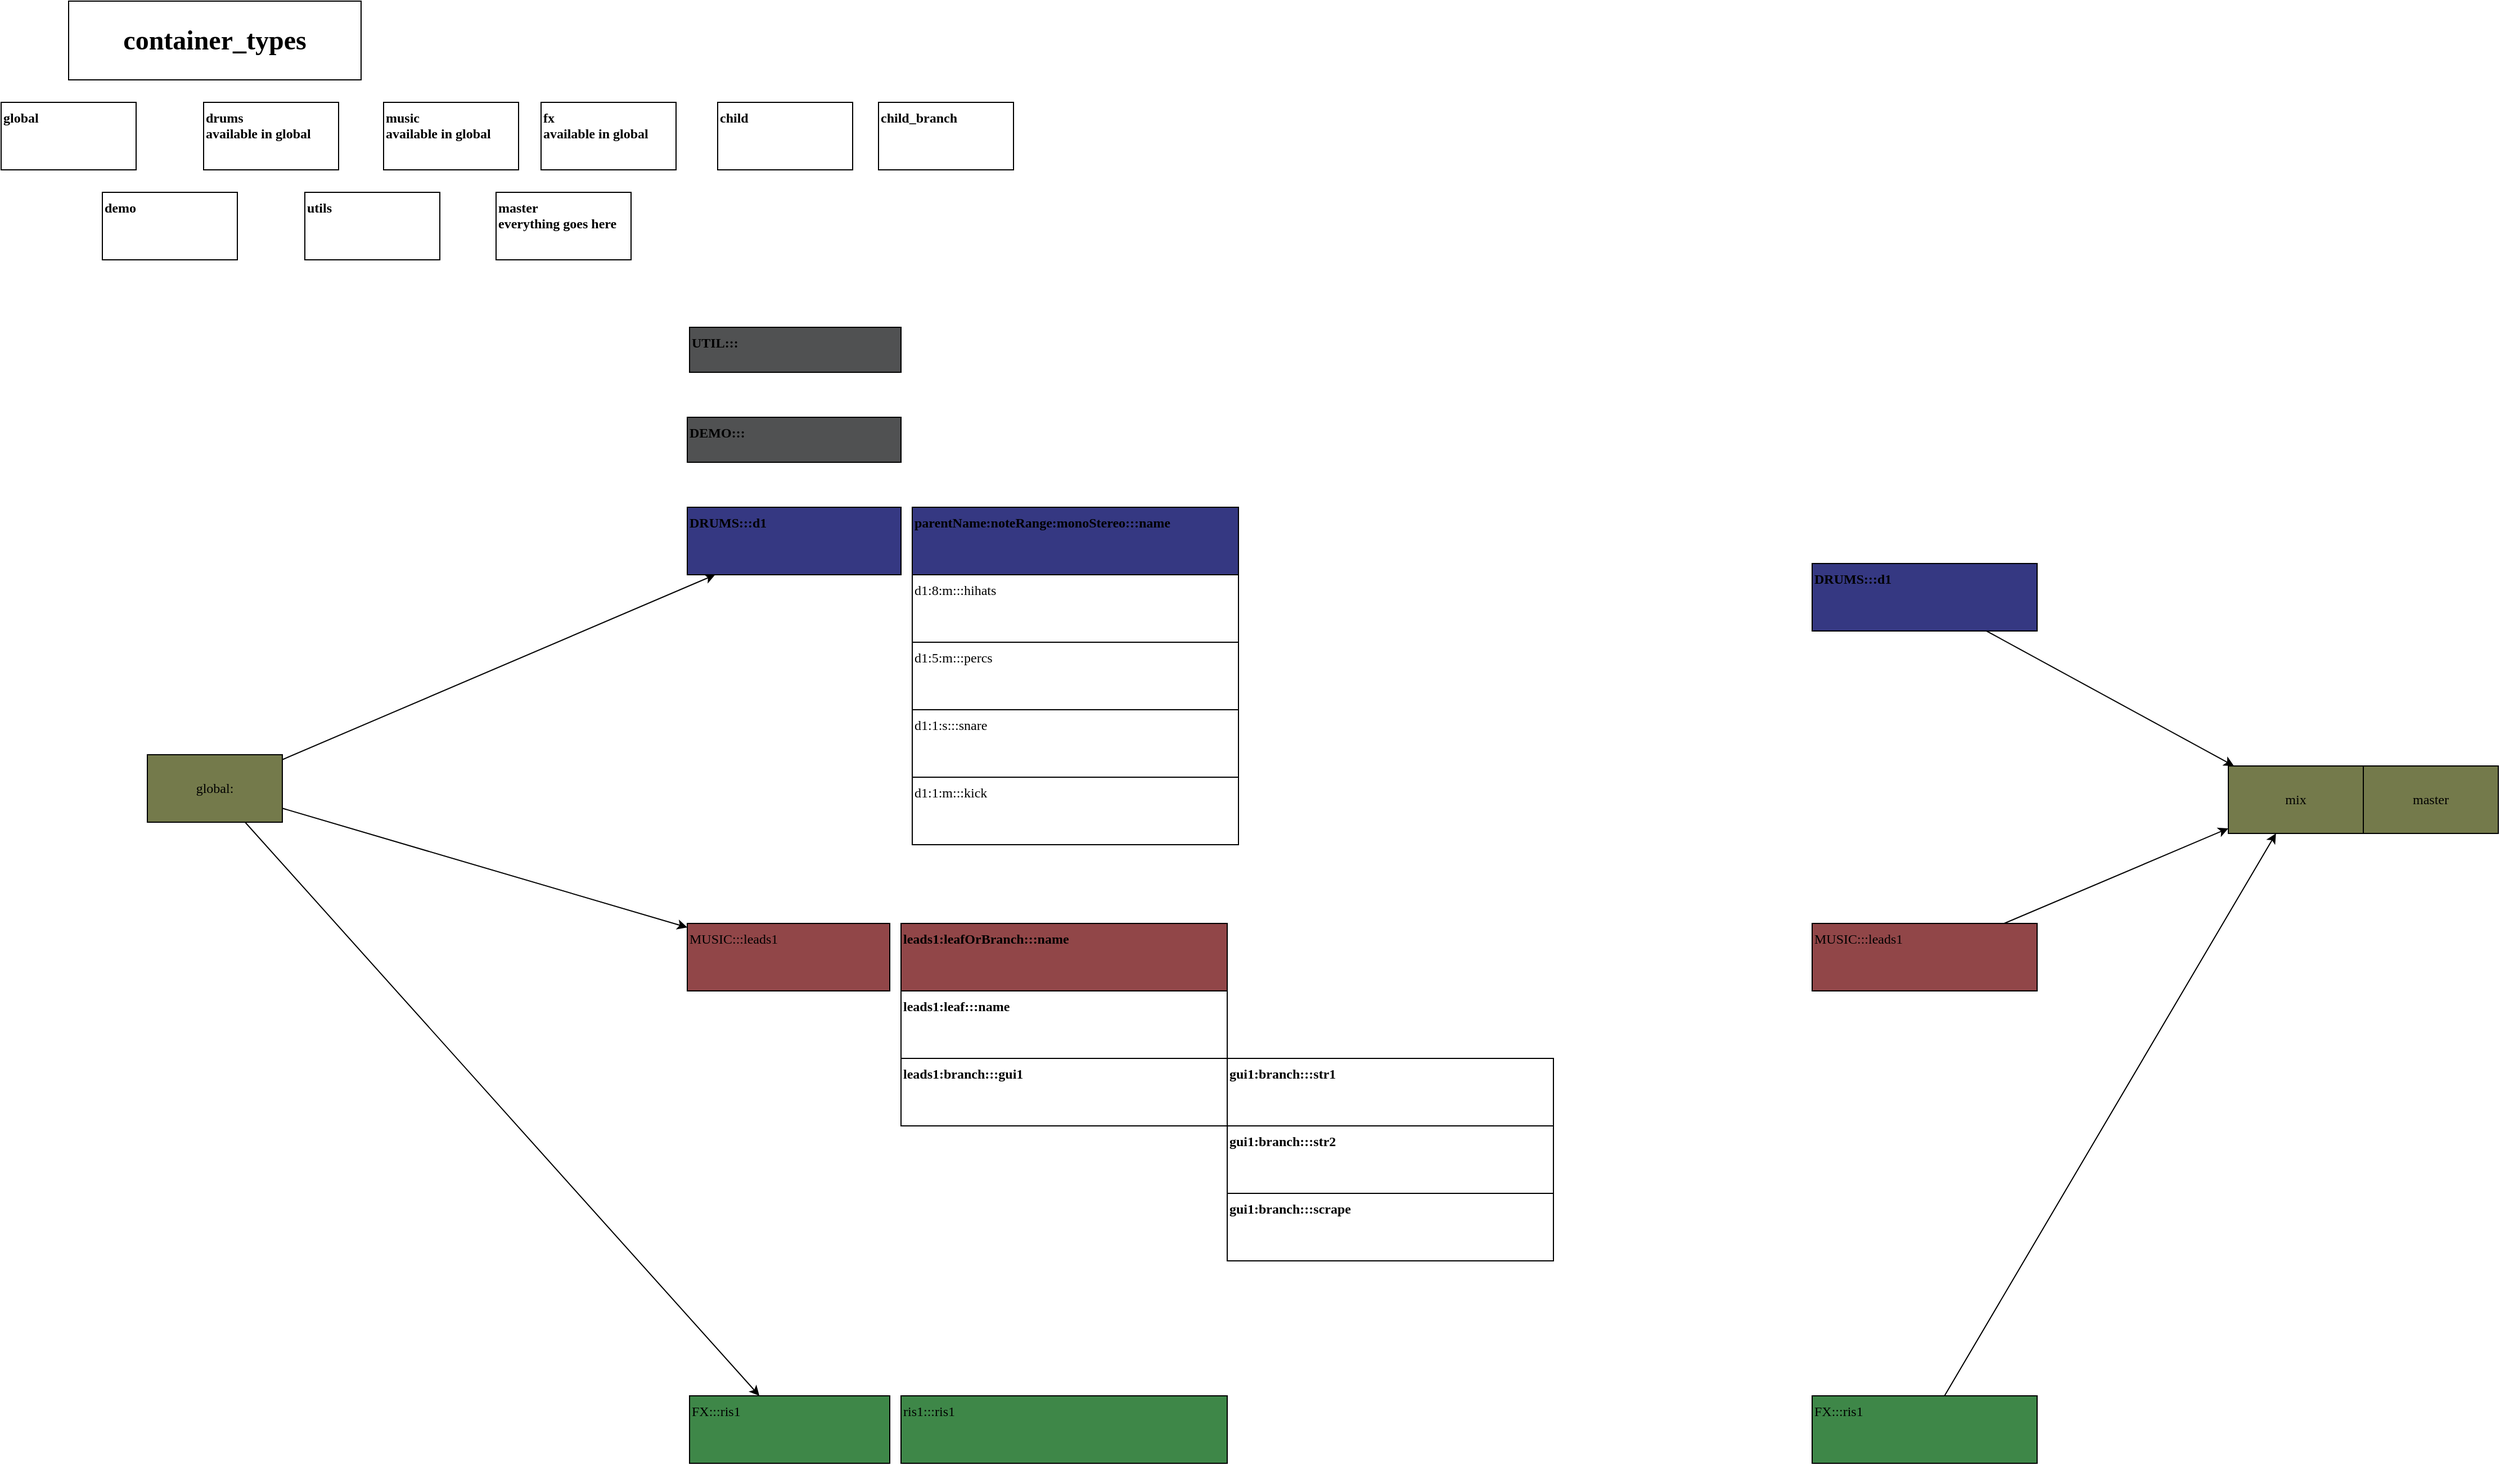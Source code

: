 <mxfile version="13.0.3" type="device"><diagram id="mtc8eaEae0sWoPeDPJJ-" name="Page-1"><mxGraphModel dx="1475" dy="1147" grid="1" gridSize="10" guides="1" tooltips="1" connect="1" arrows="1" fold="1" page="1" pageScale="1" pageWidth="827" pageHeight="1169" math="0" shadow="0"><root><mxCell id="0"/><mxCell id="1" parent="0"/><mxCell id="aAev9IlrkCsqbLZryOJ2-7" style="rounded=0;orthogonalLoop=1;jettySize=auto;html=1;align=left;verticalAlign=top;fontFamily=Lucida Console;" edge="1" parent="1" source="aAev9IlrkCsqbLZryOJ2-1" target="aAev9IlrkCsqbLZryOJ2-2"><mxGeometry relative="1" as="geometry"/></mxCell><mxCell id="aAev9IlrkCsqbLZryOJ2-8" style="edgeStyle=none;rounded=0;orthogonalLoop=1;jettySize=auto;html=1;align=left;verticalAlign=top;fontFamily=Lucida Console;" edge="1" parent="1" source="aAev9IlrkCsqbLZryOJ2-1" target="aAev9IlrkCsqbLZryOJ2-3"><mxGeometry relative="1" as="geometry"/></mxCell><mxCell id="aAev9IlrkCsqbLZryOJ2-9" style="edgeStyle=none;rounded=0;orthogonalLoop=1;jettySize=auto;html=1;align=left;verticalAlign=top;fontFamily=Lucida Console;" edge="1" parent="1" source="aAev9IlrkCsqbLZryOJ2-1" target="aAev9IlrkCsqbLZryOJ2-4"><mxGeometry relative="1" as="geometry"/></mxCell><mxCell id="aAev9IlrkCsqbLZryOJ2-1" value="global:" style="rounded=0;whiteSpace=wrap;html=1;fontFamily=Lucida Console;fillColor=#747A4B;" vertex="1" parent="1"><mxGeometry x="200" y="700" width="120" height="60" as="geometry"/></mxCell><mxCell id="aAev9IlrkCsqbLZryOJ2-2" value="&lt;b&gt;DRUMS:::d1&lt;/b&gt;" style="rounded=0;whiteSpace=wrap;html=1;align=left;verticalAlign=top;fontFamily=Lucida Console;fillColor=#353882;" vertex="1" parent="1"><mxGeometry x="680" y="480" width="190" height="60" as="geometry"/></mxCell><mxCell id="aAev9IlrkCsqbLZryOJ2-3" value="MUSIC:::leads1" style="rounded=0;whiteSpace=wrap;html=1;align=left;verticalAlign=top;fontFamily=Lucida Console;fillColor=#914648;" vertex="1" parent="1"><mxGeometry x="680" y="850" width="180" height="60" as="geometry"/></mxCell><mxCell id="aAev9IlrkCsqbLZryOJ2-4" value="FX:::ris1" style="rounded=0;whiteSpace=wrap;html=1;align=left;verticalAlign=top;fontFamily=Lucida Console;fillColor=#3E8748;" vertex="1" parent="1"><mxGeometry x="682" y="1270" width="178" height="60" as="geometry"/></mxCell><mxCell id="aAev9IlrkCsqbLZryOJ2-6" value="&lt;b&gt;parentName:noteRange:monoStereo:::name&lt;br&gt;&lt;/b&gt;" style="rounded=0;whiteSpace=wrap;html=1;align=left;verticalAlign=top;fontFamily=Lucida Console;" vertex="1" parent="1"><mxGeometry x="880" y="480" width="290" height="60" as="geometry"/></mxCell><mxCell id="aAev9IlrkCsqbLZryOJ2-11" value="d1:8:m:::hihats" style="rounded=0;whiteSpace=wrap;html=1;align=left;verticalAlign=top;fontFamily=Lucida Console;" vertex="1" parent="1"><mxGeometry x="880" y="540" width="290" height="60" as="geometry"/></mxCell><mxCell id="aAev9IlrkCsqbLZryOJ2-12" value="&lt;b&gt;leads1:leafOrBranch:::name&lt;/b&gt;" style="rounded=0;whiteSpace=wrap;html=1;align=left;verticalAlign=top;fontFamily=Lucida Console;fillColor=#914648;" vertex="1" parent="1"><mxGeometry x="870" y="850" width="290" height="60" as="geometry"/></mxCell><mxCell id="aAev9IlrkCsqbLZryOJ2-13" value="&lt;h1&gt;container_types&lt;/h1&gt;" style="rounded=0;whiteSpace=wrap;html=1;fontFamily=Lucida Console;" vertex="1" parent="1"><mxGeometry x="130" y="30" width="260" height="70" as="geometry"/></mxCell><mxCell id="aAev9IlrkCsqbLZryOJ2-14" value="&lt;b&gt;drums&lt;br&gt;available in global&lt;br&gt;&lt;/b&gt;" style="rounded=0;whiteSpace=wrap;html=1;align=left;verticalAlign=top;fontFamily=Lucida Console;" vertex="1" parent="1"><mxGeometry x="250" y="120" width="120" height="60" as="geometry"/></mxCell><mxCell id="aAev9IlrkCsqbLZryOJ2-15" value="&lt;b&gt;music&lt;br&gt;&lt;/b&gt;&lt;b&gt;available in global&lt;/b&gt;&lt;b&gt;&lt;br&gt;&lt;/b&gt;" style="rounded=0;whiteSpace=wrap;html=1;align=left;verticalAlign=top;fontFamily=Lucida Console;" vertex="1" parent="1"><mxGeometry x="410" y="120" width="120" height="60" as="geometry"/></mxCell><mxCell id="aAev9IlrkCsqbLZryOJ2-16" value="&lt;b&gt;demo&lt;/b&gt;" style="rounded=0;whiteSpace=wrap;html=1;align=left;verticalAlign=top;fontFamily=Lucida Console;" vertex="1" parent="1"><mxGeometry x="160" y="200" width="120" height="60" as="geometry"/></mxCell><mxCell id="aAev9IlrkCsqbLZryOJ2-17" value="&lt;b&gt;fx&lt;br&gt;&lt;/b&gt;&lt;b&gt;available in global&lt;/b&gt;&lt;b&gt;&lt;br&gt;&lt;/b&gt;" style="rounded=0;whiteSpace=wrap;html=1;align=left;verticalAlign=top;fontFamily=Lucida Console;" vertex="1" parent="1"><mxGeometry x="550" y="120" width="120" height="60" as="geometry"/></mxCell><mxCell id="aAev9IlrkCsqbLZryOJ2-18" value="&lt;b&gt;utils&lt;/b&gt;" style="rounded=0;whiteSpace=wrap;html=1;align=left;verticalAlign=top;fontFamily=Lucida Console;" vertex="1" parent="1"><mxGeometry x="340" y="200" width="120" height="60" as="geometry"/></mxCell><mxCell id="aAev9IlrkCsqbLZryOJ2-19" value="&lt;b&gt;master&lt;br&gt;everything goes here&lt;br&gt;&lt;/b&gt;" style="rounded=0;whiteSpace=wrap;html=1;align=left;verticalAlign=top;fontFamily=Lucida Console;" vertex="1" parent="1"><mxGeometry x="510" y="200" width="120" height="60" as="geometry"/></mxCell><mxCell id="aAev9IlrkCsqbLZryOJ2-20" value="&lt;b&gt;global&lt;/b&gt;" style="rounded=0;whiteSpace=wrap;html=1;align=left;verticalAlign=top;fontFamily=Lucida Console;" vertex="1" parent="1"><mxGeometry x="70" y="120" width="120" height="60" as="geometry"/></mxCell><mxCell id="aAev9IlrkCsqbLZryOJ2-21" value="&lt;b&gt;child&lt;/b&gt;" style="rounded=0;whiteSpace=wrap;html=1;align=left;verticalAlign=top;fontFamily=Lucida Console;" vertex="1" parent="1"><mxGeometry x="707" y="120" width="120" height="60" as="geometry"/></mxCell><mxCell id="aAev9IlrkCsqbLZryOJ2-22" value="&lt;b&gt;child_branch&lt;/b&gt;" style="rounded=0;whiteSpace=wrap;html=1;align=left;verticalAlign=top;fontFamily=Lucida Console;" vertex="1" parent="1"><mxGeometry x="850" y="120" width="120" height="60" as="geometry"/></mxCell><mxCell id="aAev9IlrkCsqbLZryOJ2-23" value="&lt;b&gt;leads1:leaf:::name&lt;br&gt;&lt;/b&gt;" style="rounded=0;whiteSpace=wrap;html=1;align=left;verticalAlign=top;fontFamily=Lucida Console;" vertex="1" parent="1"><mxGeometry x="870" y="910" width="290" height="60" as="geometry"/></mxCell><mxCell id="aAev9IlrkCsqbLZryOJ2-24" value="&lt;b&gt;leads1:branch:::gui1&lt;br&gt;&lt;/b&gt;" style="rounded=0;whiteSpace=wrap;html=1;align=left;verticalAlign=top;fontFamily=Lucida Console;" vertex="1" parent="1"><mxGeometry x="870" y="970" width="290" height="60" as="geometry"/></mxCell><mxCell id="aAev9IlrkCsqbLZryOJ2-25" value="&lt;b&gt;gui1:branch:::str1&lt;br&gt;&lt;/b&gt;" style="rounded=0;whiteSpace=wrap;html=1;align=left;verticalAlign=top;fontFamily=Lucida Console;" vertex="1" parent="1"><mxGeometry x="1160" y="970" width="290" height="60" as="geometry"/></mxCell><mxCell id="aAev9IlrkCsqbLZryOJ2-26" value="&lt;b&gt;gui1:branch:::str2&lt;br&gt;&lt;/b&gt;" style="rounded=0;whiteSpace=wrap;html=1;align=left;verticalAlign=top;fontFamily=Lucida Console;" vertex="1" parent="1"><mxGeometry x="1160" y="1030" width="290" height="60" as="geometry"/></mxCell><mxCell id="aAev9IlrkCsqbLZryOJ2-27" value="&lt;b&gt;gui1:branch:::scrape&lt;br&gt;&lt;/b&gt;" style="rounded=0;whiteSpace=wrap;html=1;align=left;verticalAlign=top;fontFamily=Lucida Console;" vertex="1" parent="1"><mxGeometry x="1160" y="1090" width="290" height="60" as="geometry"/></mxCell><mxCell id="aAev9IlrkCsqbLZryOJ2-28" value="&lt;b&gt;parentName:noteRange:monoStereo:::name&lt;br&gt;&lt;/b&gt;" style="rounded=0;whiteSpace=wrap;html=1;align=left;verticalAlign=top;fontFamily=Lucida Console;fillColor=#353882;" vertex="1" parent="1"><mxGeometry x="880" y="480" width="290" height="60" as="geometry"/></mxCell><mxCell id="aAev9IlrkCsqbLZryOJ2-29" value="ris1:::ris1" style="rounded=0;whiteSpace=wrap;html=1;align=left;verticalAlign=top;fontFamily=Lucida Console;fillColor=#3E8748;" vertex="1" parent="1"><mxGeometry x="870" y="1270" width="290" height="60" as="geometry"/></mxCell><mxCell id="aAev9IlrkCsqbLZryOJ2-30" value="mix" style="rounded=0;whiteSpace=wrap;html=1;fontFamily=Lucida Console;fillColor=#747A4B;" vertex="1" parent="1"><mxGeometry x="2050" y="710" width="120" height="60" as="geometry"/></mxCell><mxCell id="aAev9IlrkCsqbLZryOJ2-37" style="edgeStyle=none;rounded=0;orthogonalLoop=1;jettySize=auto;html=1;fontFamily=Lucida Console;fontColor=#5E5E32;align=left;" edge="1" parent="1" source="aAev9IlrkCsqbLZryOJ2-31" target="aAev9IlrkCsqbLZryOJ2-30"><mxGeometry relative="1" as="geometry"/></mxCell><mxCell id="aAev9IlrkCsqbLZryOJ2-31" value="&lt;b&gt;DRUMS:::d1&lt;/b&gt;" style="rounded=0;whiteSpace=wrap;html=1;align=left;verticalAlign=top;fontFamily=Lucida Console;fillColor=#353882;" vertex="1" parent="1"><mxGeometry x="1680" y="530" width="200" height="60" as="geometry"/></mxCell><mxCell id="aAev9IlrkCsqbLZryOJ2-38" style="edgeStyle=none;rounded=0;orthogonalLoop=1;jettySize=auto;html=1;fontFamily=Lucida Console;fontColor=#5E5E32;align=left;" edge="1" parent="1" source="aAev9IlrkCsqbLZryOJ2-32" target="aAev9IlrkCsqbLZryOJ2-30"><mxGeometry relative="1" as="geometry"/></mxCell><mxCell id="aAev9IlrkCsqbLZryOJ2-32" value="MUSIC:::leads1" style="rounded=0;whiteSpace=wrap;html=1;align=left;verticalAlign=top;fontFamily=Lucida Console;fillColor=#914648;" vertex="1" parent="1"><mxGeometry x="1680" y="850" width="200" height="60" as="geometry"/></mxCell><mxCell id="aAev9IlrkCsqbLZryOJ2-39" style="edgeStyle=none;rounded=0;orthogonalLoop=1;jettySize=auto;html=1;fontFamily=Lucida Console;fontColor=#5E5E32;align=left;" edge="1" parent="1" source="aAev9IlrkCsqbLZryOJ2-33" target="aAev9IlrkCsqbLZryOJ2-30"><mxGeometry relative="1" as="geometry"/></mxCell><mxCell id="aAev9IlrkCsqbLZryOJ2-33" value="FX:::ris1" style="rounded=0;whiteSpace=wrap;html=1;align=left;verticalAlign=top;fontFamily=Lucida Console;fillColor=#3E8748;" vertex="1" parent="1"><mxGeometry x="1680" y="1270" width="200" height="60" as="geometry"/></mxCell><mxCell id="aAev9IlrkCsqbLZryOJ2-40" value="&lt;b&gt;UTIL:::&lt;/b&gt;" style="rounded=0;whiteSpace=wrap;html=1;align=left;verticalAlign=top;fontFamily=Lucida Console;fillColor=#505152;" vertex="1" parent="1"><mxGeometry x="682" y="320" width="188" height="40" as="geometry"/></mxCell><mxCell id="aAev9IlrkCsqbLZryOJ2-41" value="&lt;b&gt;DEMO:::&lt;/b&gt;" style="rounded=0;whiteSpace=wrap;html=1;align=left;verticalAlign=top;fontFamily=Lucida Console;fillColor=#505152;" vertex="1" parent="1"><mxGeometry x="680" y="400" width="190" height="40" as="geometry"/></mxCell><mxCell id="aAev9IlrkCsqbLZryOJ2-42" value="d1:5:m:::percs" style="rounded=0;whiteSpace=wrap;html=1;align=left;verticalAlign=top;fontFamily=Lucida Console;" vertex="1" parent="1"><mxGeometry x="880" y="600" width="290" height="60" as="geometry"/></mxCell><mxCell id="aAev9IlrkCsqbLZryOJ2-43" value="d1:1:s:::snare" style="rounded=0;whiteSpace=wrap;html=1;align=left;verticalAlign=top;fontFamily=Lucida Console;" vertex="1" parent="1"><mxGeometry x="880" y="660" width="290" height="60" as="geometry"/></mxCell><mxCell id="aAev9IlrkCsqbLZryOJ2-44" value="d1:1:m:::kick" style="rounded=0;whiteSpace=wrap;html=1;align=left;verticalAlign=top;fontFamily=Lucida Console;" vertex="1" parent="1"><mxGeometry x="880" y="720" width="290" height="60" as="geometry"/></mxCell><mxCell id="aAev9IlrkCsqbLZryOJ2-47" value="master" style="rounded=0;whiteSpace=wrap;html=1;fontFamily=Lucida Console;fillColor=#747A4B;" vertex="1" parent="1"><mxGeometry x="2170" y="710" width="120" height="60" as="geometry"/></mxCell></root></mxGraphModel></diagram></mxfile>